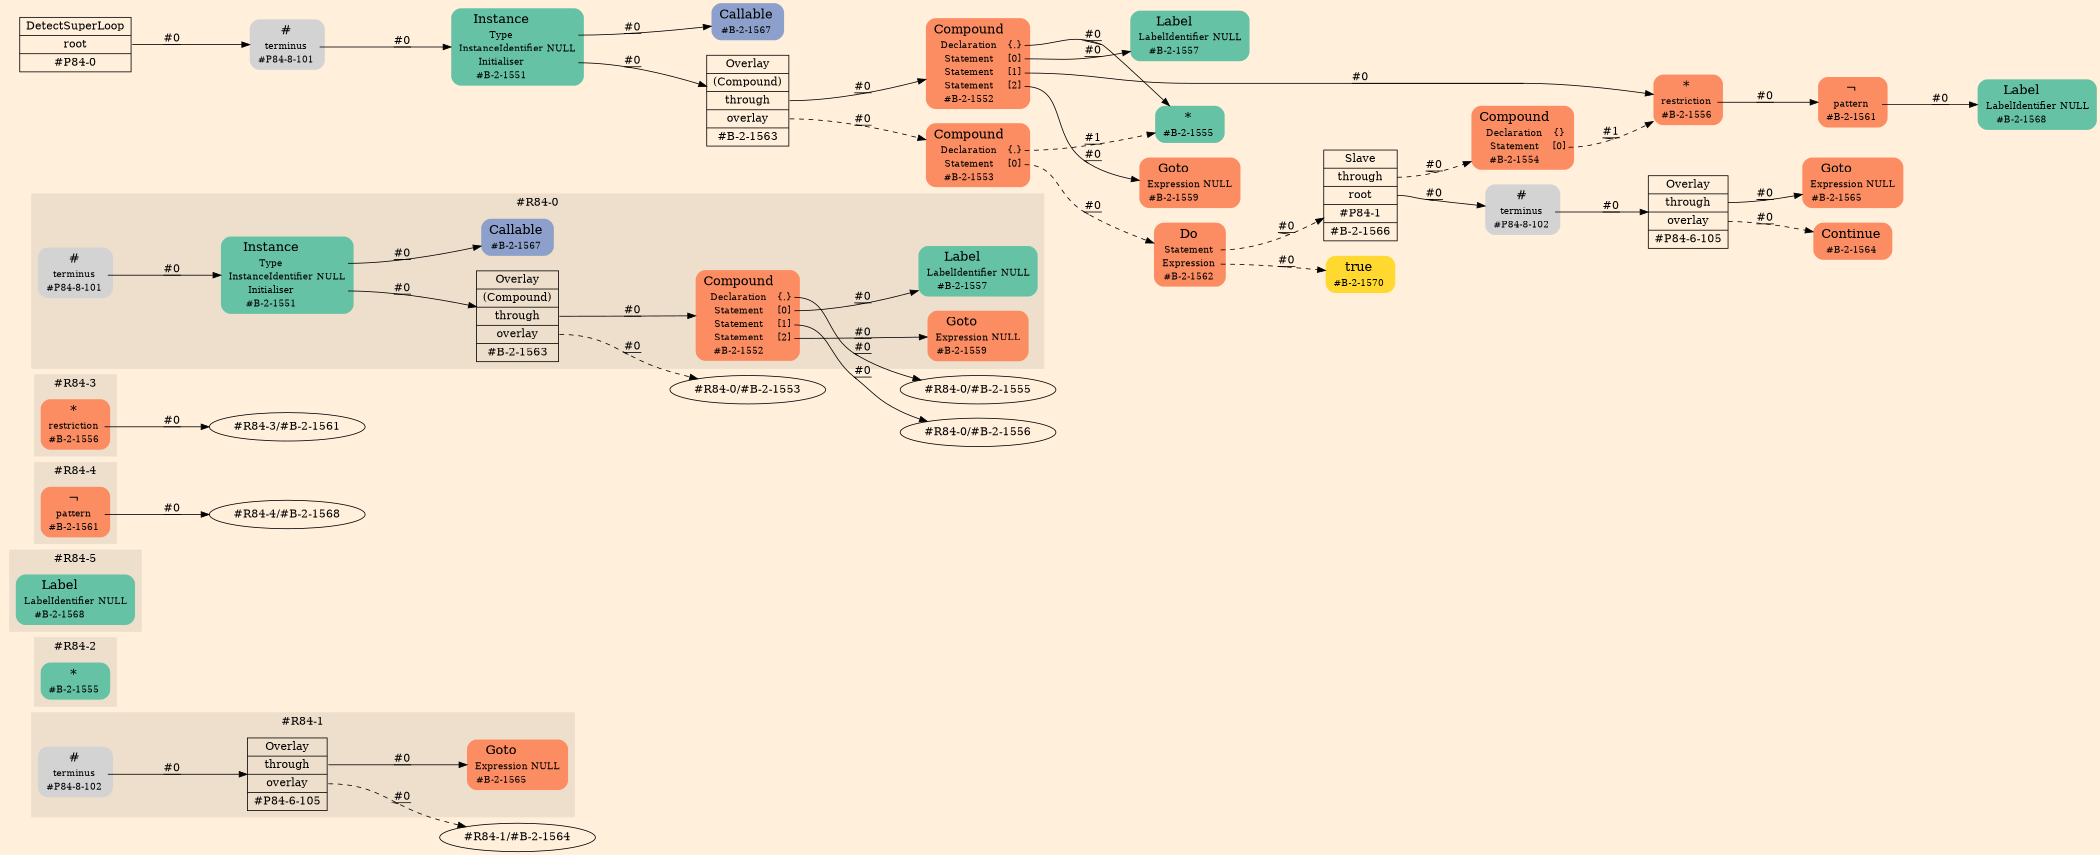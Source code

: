 digraph Inferno {
graph [
rankdir = "LR"
ranksep = 1.0
size = "14,20"
bgcolor = antiquewhite1
color = black
fontcolor = black
];
node [
];
subgraph "cluster#R84-1" {
label = "#R84-1"
style = "filled"
color = antiquewhite2
"#R84-1/#P84-8-102" [
shape = "plaintext"
label = <<TABLE BORDER="0" CELLBORDER="0" CELLSPACING="0">
 <TR>
  <TD><FONT POINT-SIZE="16.0">#</FONT></TD>
  <TD></TD>
 </TR>
 <TR>
  <TD>terminus</TD>
  <TD PORT="port0"></TD>
 </TR>
 <TR>
  <TD>#P84-8-102</TD>
  <TD PORT="port1"></TD>
 </TR>
</TABLE>>
style = "rounded,filled"
fontsize = "12"
];
"#R84-1/#B-2-1565" [
shape = "plaintext"
fillcolor = "/set28/2"
label = <<TABLE BORDER="0" CELLBORDER="0" CELLSPACING="0">
 <TR>
  <TD><FONT POINT-SIZE="16.0">Goto</FONT></TD>
  <TD></TD>
 </TR>
 <TR>
  <TD>Expression</TD>
  <TD PORT="port0">NULL</TD>
 </TR>
 <TR>
  <TD>#B-2-1565</TD>
  <TD PORT="port1"></TD>
 </TR>
</TABLE>>
style = "rounded,filled"
fontsize = "12"
];
"#R84-1/#P84-6-105" [
shape = "record"
fillcolor = antiquewhite2
label = "<fixed> Overlay | <port0> through | <port1> overlay | <port2> #P84-6-105"
style = "filled"
fontsize = "14"
color = black
fontcolor = black
];
}
"#R84-1/#P84-8-102":port0 -> "#R84-1/#P84-6-105" [style="solid"
label = "#0"
decorate = true
color = black
fontcolor = black
];
"#R84-1/#P84-6-105":port0 -> "#R84-1/#B-2-1565" [style="solid"
label = "#0"
decorate = true
color = black
fontcolor = black
];
"#R84-1/#P84-6-105":port1 -> "#R84-1/#B-2-1564" [style="dashed"
label = "#0"
decorate = true
color = black
fontcolor = black
];
subgraph "cluster#R84-2" {
label = "#R84-2"
style = "filled"
color = antiquewhite2
"#R84-2/#B-2-1555" [
shape = "plaintext"
fillcolor = "/set28/1"
label = <<TABLE BORDER="0" CELLBORDER="0" CELLSPACING="0">
 <TR>
  <TD><FONT POINT-SIZE="16.0">*</FONT></TD>
  <TD></TD>
 </TR>
 <TR>
  <TD>#B-2-1555</TD>
  <TD PORT="port0"></TD>
 </TR>
</TABLE>>
style = "rounded,filled"
fontsize = "12"
];
}
subgraph "cluster#R84-5" {
label = "#R84-5"
style = "filled"
color = antiquewhite2
"#R84-5/#B-2-1568" [
shape = "plaintext"
fillcolor = "/set28/1"
label = <<TABLE BORDER="0" CELLBORDER="0" CELLSPACING="0">
 <TR>
  <TD><FONT POINT-SIZE="16.0">Label</FONT></TD>
  <TD></TD>
 </TR>
 <TR>
  <TD>LabelIdentifier</TD>
  <TD PORT="port0">NULL</TD>
 </TR>
 <TR>
  <TD>#B-2-1568</TD>
  <TD PORT="port1"></TD>
 </TR>
</TABLE>>
style = "rounded,filled"
fontsize = "12"
];
}
subgraph "cluster#R84-4" {
label = "#R84-4"
style = "filled"
color = antiquewhite2
"#R84-4/#B-2-1561" [
shape = "plaintext"
fillcolor = "/set28/2"
label = <<TABLE BORDER="0" CELLBORDER="0" CELLSPACING="0">
 <TR>
  <TD><FONT POINT-SIZE="16.0">¬</FONT></TD>
  <TD></TD>
 </TR>
 <TR>
  <TD>pattern</TD>
  <TD PORT="port0"></TD>
 </TR>
 <TR>
  <TD>#B-2-1561</TD>
  <TD PORT="port1"></TD>
 </TR>
</TABLE>>
style = "rounded,filled"
fontsize = "12"
];
}
"#R84-4/#B-2-1561":port0 -> "#R84-4/#B-2-1568" [style="solid"
label = "#0"
decorate = true
color = black
fontcolor = black
];
subgraph "cluster#R84-3" {
label = "#R84-3"
style = "filled"
color = antiquewhite2
"#R84-3/#B-2-1556" [
shape = "plaintext"
fillcolor = "/set28/2"
label = <<TABLE BORDER="0" CELLBORDER="0" CELLSPACING="0">
 <TR>
  <TD><FONT POINT-SIZE="16.0">*</FONT></TD>
  <TD></TD>
 </TR>
 <TR>
  <TD>restriction</TD>
  <TD PORT="port0"></TD>
 </TR>
 <TR>
  <TD>#B-2-1556</TD>
  <TD PORT="port1"></TD>
 </TR>
</TABLE>>
style = "rounded,filled"
fontsize = "12"
];
}
"#R84-3/#B-2-1556":port0 -> "#R84-3/#B-2-1561" [style="solid"
label = "#0"
decorate = true
color = black
fontcolor = black
];
subgraph "cluster#R84-0" {
label = "#R84-0"
style = "filled"
color = antiquewhite2
"#R84-0/#B-2-1559" [
shape = "plaintext"
fillcolor = "/set28/2"
label = <<TABLE BORDER="0" CELLBORDER="0" CELLSPACING="0">
 <TR>
  <TD><FONT POINT-SIZE="16.0">Goto</FONT></TD>
  <TD></TD>
 </TR>
 <TR>
  <TD>Expression</TD>
  <TD PORT="port0">NULL</TD>
 </TR>
 <TR>
  <TD>#B-2-1559</TD>
  <TD PORT="port1"></TD>
 </TR>
</TABLE>>
style = "rounded,filled"
fontsize = "12"
];
"#R84-0/#B-2-1551" [
shape = "plaintext"
fillcolor = "/set28/1"
label = <<TABLE BORDER="0" CELLBORDER="0" CELLSPACING="0">
 <TR>
  <TD><FONT POINT-SIZE="16.0">Instance</FONT></TD>
  <TD></TD>
 </TR>
 <TR>
  <TD>Type</TD>
  <TD PORT="port0"></TD>
 </TR>
 <TR>
  <TD>InstanceIdentifier</TD>
  <TD PORT="port1">NULL</TD>
 </TR>
 <TR>
  <TD>Initialiser</TD>
  <TD PORT="port2"></TD>
 </TR>
 <TR>
  <TD>#B-2-1551</TD>
  <TD PORT="port3"></TD>
 </TR>
</TABLE>>
style = "rounded,filled"
fontsize = "12"
];
"#R84-0/#B-2-1557" [
shape = "plaintext"
fillcolor = "/set28/1"
label = <<TABLE BORDER="0" CELLBORDER="0" CELLSPACING="0">
 <TR>
  <TD><FONT POINT-SIZE="16.0">Label</FONT></TD>
  <TD></TD>
 </TR>
 <TR>
  <TD>LabelIdentifier</TD>
  <TD PORT="port0">NULL</TD>
 </TR>
 <TR>
  <TD>#B-2-1557</TD>
  <TD PORT="port1"></TD>
 </TR>
</TABLE>>
style = "rounded,filled"
fontsize = "12"
];
"#R84-0/#P84-8-101" [
shape = "plaintext"
label = <<TABLE BORDER="0" CELLBORDER="0" CELLSPACING="0">
 <TR>
  <TD><FONT POINT-SIZE="16.0">#</FONT></TD>
  <TD></TD>
 </TR>
 <TR>
  <TD>terminus</TD>
  <TD PORT="port0"></TD>
 </TR>
 <TR>
  <TD>#P84-8-101</TD>
  <TD PORT="port1"></TD>
 </TR>
</TABLE>>
style = "rounded,filled"
fontsize = "12"
];
"#R84-0/#B-2-1552" [
shape = "plaintext"
fillcolor = "/set28/2"
label = <<TABLE BORDER="0" CELLBORDER="0" CELLSPACING="0">
 <TR>
  <TD><FONT POINT-SIZE="16.0">Compound</FONT></TD>
  <TD></TD>
 </TR>
 <TR>
  <TD>Declaration</TD>
  <TD PORT="port0">{.}</TD>
 </TR>
 <TR>
  <TD>Statement</TD>
  <TD PORT="port1">[0]</TD>
 </TR>
 <TR>
  <TD>Statement</TD>
  <TD PORT="port2">[1]</TD>
 </TR>
 <TR>
  <TD>Statement</TD>
  <TD PORT="port3">[2]</TD>
 </TR>
 <TR>
  <TD>#B-2-1552</TD>
  <TD PORT="port4"></TD>
 </TR>
</TABLE>>
style = "rounded,filled"
fontsize = "12"
];
"#R84-0/#B-2-1567" [
shape = "plaintext"
fillcolor = "/set28/3"
label = <<TABLE BORDER="0" CELLBORDER="0" CELLSPACING="0">
 <TR>
  <TD><FONT POINT-SIZE="16.0">Callable</FONT></TD>
  <TD></TD>
 </TR>
 <TR>
  <TD>#B-2-1567</TD>
  <TD PORT="port0"></TD>
 </TR>
</TABLE>>
style = "rounded,filled"
fontsize = "12"
];
"#R84-0/#B-2-1563" [
shape = "record"
fillcolor = antiquewhite2
label = "<fixed> Overlay | <port0> (Compound) | <port1> through | <port2> overlay | <port3> #B-2-1563"
style = "filled"
fontsize = "14"
color = black
fontcolor = black
];
}
"#R84-0/#B-2-1551":port0 -> "#R84-0/#B-2-1567" [style="solid"
label = "#0"
decorate = true
color = black
fontcolor = black
];
"#R84-0/#B-2-1551":port2 -> "#R84-0/#B-2-1563" [style="solid"
label = "#0"
decorate = true
color = black
fontcolor = black
];
"#R84-0/#P84-8-101":port0 -> "#R84-0/#B-2-1551" [style="solid"
label = "#0"
decorate = true
color = black
fontcolor = black
];
"#R84-0/#B-2-1552":port0 -> "#R84-0/#B-2-1555" [style="solid"
label = "#0"
decorate = true
color = black
fontcolor = black
];
"#R84-0/#B-2-1552":port1 -> "#R84-0/#B-2-1557" [style="solid"
label = "#0"
decorate = true
color = black
fontcolor = black
];
"#R84-0/#B-2-1552":port2 -> "#R84-0/#B-2-1556" [style="solid"
label = "#0"
decorate = true
color = black
fontcolor = black
];
"#R84-0/#B-2-1552":port3 -> "#R84-0/#B-2-1559" [style="solid"
label = "#0"
decorate = true
color = black
fontcolor = black
];
"#R84-0/#B-2-1563":port1 -> "#R84-0/#B-2-1552" [style="solid"
label = "#0"
decorate = true
color = black
fontcolor = black
];
"#R84-0/#B-2-1563":port2 -> "#R84-0/#B-2-1553" [style="dashed"
label = "#0"
decorate = true
color = black
fontcolor = black
];
"CR#P84-0" [
shape = "record"
fillcolor = antiquewhite1
label = "<fixed> DetectSuperLoop | <port0> root | <port1> #P84-0"
style = "filled"
fontsize = "14"
color = black
fontcolor = black
];
"#P84-8-101" [
shape = "plaintext"
label = <<TABLE BORDER="0" CELLBORDER="0" CELLSPACING="0">
 <TR>
  <TD><FONT POINT-SIZE="16.0">#</FONT></TD>
  <TD></TD>
 </TR>
 <TR>
  <TD>terminus</TD>
  <TD PORT="port0"></TD>
 </TR>
 <TR>
  <TD>#P84-8-101</TD>
  <TD PORT="port1"></TD>
 </TR>
</TABLE>>
style = "rounded,filled"
fontsize = "12"
];
"#B-2-1551" [
shape = "plaintext"
fillcolor = "/set28/1"
label = <<TABLE BORDER="0" CELLBORDER="0" CELLSPACING="0">
 <TR>
  <TD><FONT POINT-SIZE="16.0">Instance</FONT></TD>
  <TD></TD>
 </TR>
 <TR>
  <TD>Type</TD>
  <TD PORT="port0"></TD>
 </TR>
 <TR>
  <TD>InstanceIdentifier</TD>
  <TD PORT="port1">NULL</TD>
 </TR>
 <TR>
  <TD>Initialiser</TD>
  <TD PORT="port2"></TD>
 </TR>
 <TR>
  <TD>#B-2-1551</TD>
  <TD PORT="port3"></TD>
 </TR>
</TABLE>>
style = "rounded,filled"
fontsize = "12"
];
"#B-2-1567" [
shape = "plaintext"
fillcolor = "/set28/3"
label = <<TABLE BORDER="0" CELLBORDER="0" CELLSPACING="0">
 <TR>
  <TD><FONT POINT-SIZE="16.0">Callable</FONT></TD>
  <TD></TD>
 </TR>
 <TR>
  <TD>#B-2-1567</TD>
  <TD PORT="port0"></TD>
 </TR>
</TABLE>>
style = "rounded,filled"
fontsize = "12"
];
"#B-2-1563" [
shape = "record"
fillcolor = antiquewhite1
label = "<fixed> Overlay | <port0> (Compound) | <port1> through | <port2> overlay | <port3> #B-2-1563"
style = "filled"
fontsize = "14"
color = black
fontcolor = black
];
"#B-2-1552" [
shape = "plaintext"
fillcolor = "/set28/2"
label = <<TABLE BORDER="0" CELLBORDER="0" CELLSPACING="0">
 <TR>
  <TD><FONT POINT-SIZE="16.0">Compound</FONT></TD>
  <TD></TD>
 </TR>
 <TR>
  <TD>Declaration</TD>
  <TD PORT="port0">{.}</TD>
 </TR>
 <TR>
  <TD>Statement</TD>
  <TD PORT="port1">[0]</TD>
 </TR>
 <TR>
  <TD>Statement</TD>
  <TD PORT="port2">[1]</TD>
 </TR>
 <TR>
  <TD>Statement</TD>
  <TD PORT="port3">[2]</TD>
 </TR>
 <TR>
  <TD>#B-2-1552</TD>
  <TD PORT="port4"></TD>
 </TR>
</TABLE>>
style = "rounded,filled"
fontsize = "12"
];
"#B-2-1555" [
shape = "plaintext"
fillcolor = "/set28/1"
label = <<TABLE BORDER="0" CELLBORDER="0" CELLSPACING="0">
 <TR>
  <TD><FONT POINT-SIZE="16.0">*</FONT></TD>
  <TD></TD>
 </TR>
 <TR>
  <TD>#B-2-1555</TD>
  <TD PORT="port0"></TD>
 </TR>
</TABLE>>
style = "rounded,filled"
fontsize = "12"
];
"#B-2-1557" [
shape = "plaintext"
fillcolor = "/set28/1"
label = <<TABLE BORDER="0" CELLBORDER="0" CELLSPACING="0">
 <TR>
  <TD><FONT POINT-SIZE="16.0">Label</FONT></TD>
  <TD></TD>
 </TR>
 <TR>
  <TD>LabelIdentifier</TD>
  <TD PORT="port0">NULL</TD>
 </TR>
 <TR>
  <TD>#B-2-1557</TD>
  <TD PORT="port1"></TD>
 </TR>
</TABLE>>
style = "rounded,filled"
fontsize = "12"
];
"#B-2-1556" [
shape = "plaintext"
fillcolor = "/set28/2"
label = <<TABLE BORDER="0" CELLBORDER="0" CELLSPACING="0">
 <TR>
  <TD><FONT POINT-SIZE="16.0">*</FONT></TD>
  <TD></TD>
 </TR>
 <TR>
  <TD>restriction</TD>
  <TD PORT="port0"></TD>
 </TR>
 <TR>
  <TD>#B-2-1556</TD>
  <TD PORT="port1"></TD>
 </TR>
</TABLE>>
style = "rounded,filled"
fontsize = "12"
];
"#B-2-1561" [
shape = "plaintext"
fillcolor = "/set28/2"
label = <<TABLE BORDER="0" CELLBORDER="0" CELLSPACING="0">
 <TR>
  <TD><FONT POINT-SIZE="16.0">¬</FONT></TD>
  <TD></TD>
 </TR>
 <TR>
  <TD>pattern</TD>
  <TD PORT="port0"></TD>
 </TR>
 <TR>
  <TD>#B-2-1561</TD>
  <TD PORT="port1"></TD>
 </TR>
</TABLE>>
style = "rounded,filled"
fontsize = "12"
];
"#B-2-1568" [
shape = "plaintext"
fillcolor = "/set28/1"
label = <<TABLE BORDER="0" CELLBORDER="0" CELLSPACING="0">
 <TR>
  <TD><FONT POINT-SIZE="16.0">Label</FONT></TD>
  <TD></TD>
 </TR>
 <TR>
  <TD>LabelIdentifier</TD>
  <TD PORT="port0">NULL</TD>
 </TR>
 <TR>
  <TD>#B-2-1568</TD>
  <TD PORT="port1"></TD>
 </TR>
</TABLE>>
style = "rounded,filled"
fontsize = "12"
];
"#B-2-1559" [
shape = "plaintext"
fillcolor = "/set28/2"
label = <<TABLE BORDER="0" CELLBORDER="0" CELLSPACING="0">
 <TR>
  <TD><FONT POINT-SIZE="16.0">Goto</FONT></TD>
  <TD></TD>
 </TR>
 <TR>
  <TD>Expression</TD>
  <TD PORT="port0">NULL</TD>
 </TR>
 <TR>
  <TD>#B-2-1559</TD>
  <TD PORT="port1"></TD>
 </TR>
</TABLE>>
style = "rounded,filled"
fontsize = "12"
];
"#B-2-1553" [
shape = "plaintext"
fillcolor = "/set28/2"
label = <<TABLE BORDER="0" CELLBORDER="0" CELLSPACING="0">
 <TR>
  <TD><FONT POINT-SIZE="16.0">Compound</FONT></TD>
  <TD></TD>
 </TR>
 <TR>
  <TD>Declaration</TD>
  <TD PORT="port0">{.}</TD>
 </TR>
 <TR>
  <TD>Statement</TD>
  <TD PORT="port1">[0]</TD>
 </TR>
 <TR>
  <TD>#B-2-1553</TD>
  <TD PORT="port2"></TD>
 </TR>
</TABLE>>
style = "rounded,filled"
fontsize = "12"
];
"#B-2-1562" [
shape = "plaintext"
fillcolor = "/set28/2"
label = <<TABLE BORDER="0" CELLBORDER="0" CELLSPACING="0">
 <TR>
  <TD><FONT POINT-SIZE="16.0">Do</FONT></TD>
  <TD></TD>
 </TR>
 <TR>
  <TD>Statement</TD>
  <TD PORT="port0"></TD>
 </TR>
 <TR>
  <TD>Expression</TD>
  <TD PORT="port1"></TD>
 </TR>
 <TR>
  <TD>#B-2-1562</TD>
  <TD PORT="port2"></TD>
 </TR>
</TABLE>>
style = "rounded,filled"
fontsize = "12"
];
"#B-2-1566" [
shape = "record"
fillcolor = antiquewhite1
label = "<fixed> Slave | <port0> through | <port1> root | <port2> #P84-1 | <port3> #B-2-1566"
style = "filled"
fontsize = "14"
color = black
fontcolor = black
];
"#B-2-1554" [
shape = "plaintext"
fillcolor = "/set28/2"
label = <<TABLE BORDER="0" CELLBORDER="0" CELLSPACING="0">
 <TR>
  <TD><FONT POINT-SIZE="16.0">Compound</FONT></TD>
  <TD></TD>
 </TR>
 <TR>
  <TD>Declaration</TD>
  <TD PORT="port0">{}</TD>
 </TR>
 <TR>
  <TD>Statement</TD>
  <TD PORT="port1">[0]</TD>
 </TR>
 <TR>
  <TD>#B-2-1554</TD>
  <TD PORT="port2"></TD>
 </TR>
</TABLE>>
style = "rounded,filled"
fontsize = "12"
];
"#P84-8-102" [
shape = "plaintext"
label = <<TABLE BORDER="0" CELLBORDER="0" CELLSPACING="0">
 <TR>
  <TD><FONT POINT-SIZE="16.0">#</FONT></TD>
  <TD></TD>
 </TR>
 <TR>
  <TD>terminus</TD>
  <TD PORT="port0"></TD>
 </TR>
 <TR>
  <TD>#P84-8-102</TD>
  <TD PORT="port1"></TD>
 </TR>
</TABLE>>
style = "rounded,filled"
fontsize = "12"
];
"#P84-6-105" [
shape = "record"
fillcolor = antiquewhite1
label = "<fixed> Overlay | <port0> through | <port1> overlay | <port2> #P84-6-105"
style = "filled"
fontsize = "14"
color = black
fontcolor = black
];
"#B-2-1565" [
shape = "plaintext"
fillcolor = "/set28/2"
label = <<TABLE BORDER="0" CELLBORDER="0" CELLSPACING="0">
 <TR>
  <TD><FONT POINT-SIZE="16.0">Goto</FONT></TD>
  <TD></TD>
 </TR>
 <TR>
  <TD>Expression</TD>
  <TD PORT="port0">NULL</TD>
 </TR>
 <TR>
  <TD>#B-2-1565</TD>
  <TD PORT="port1"></TD>
 </TR>
</TABLE>>
style = "rounded,filled"
fontsize = "12"
];
"#B-2-1564" [
shape = "plaintext"
fillcolor = "/set28/2"
label = <<TABLE BORDER="0" CELLBORDER="0" CELLSPACING="0">
 <TR>
  <TD><FONT POINT-SIZE="16.0">Continue</FONT></TD>
  <TD></TD>
 </TR>
 <TR>
  <TD>#B-2-1564</TD>
  <TD PORT="port0"></TD>
 </TR>
</TABLE>>
style = "rounded,filled"
fontsize = "12"
];
"#B-2-1570" [
shape = "plaintext"
fillcolor = "/set28/6"
label = <<TABLE BORDER="0" CELLBORDER="0" CELLSPACING="0">
 <TR>
  <TD><FONT POINT-SIZE="16.0">true</FONT></TD>
  <TD></TD>
 </TR>
 <TR>
  <TD>#B-2-1570</TD>
  <TD PORT="port0"></TD>
 </TR>
</TABLE>>
style = "rounded,filled"
fontsize = "12"
];
"CR#P84-0":port0 -> "#P84-8-101" [style="solid"
label = "#0"
decorate = true
color = black
fontcolor = black
];
"#P84-8-101":port0 -> "#B-2-1551" [style="solid"
label = "#0"
decorate = true
color = black
fontcolor = black
];
"#B-2-1551":port0 -> "#B-2-1567" [style="solid"
label = "#0"
decorate = true
color = black
fontcolor = black
];
"#B-2-1551":port2 -> "#B-2-1563" [style="solid"
label = "#0"
decorate = true
color = black
fontcolor = black
];
"#B-2-1563":port1 -> "#B-2-1552" [style="solid"
label = "#0"
decorate = true
color = black
fontcolor = black
];
"#B-2-1563":port2 -> "#B-2-1553" [style="dashed"
label = "#0"
decorate = true
color = black
fontcolor = black
];
"#B-2-1552":port0 -> "#B-2-1555" [style="solid"
label = "#0"
decorate = true
color = black
fontcolor = black
];
"#B-2-1552":port1 -> "#B-2-1557" [style="solid"
label = "#0"
decorate = true
color = black
fontcolor = black
];
"#B-2-1552":port2 -> "#B-2-1556" [style="solid"
label = "#0"
decorate = true
color = black
fontcolor = black
];
"#B-2-1552":port3 -> "#B-2-1559" [style="solid"
label = "#0"
decorate = true
color = black
fontcolor = black
];
"#B-2-1556":port0 -> "#B-2-1561" [style="solid"
label = "#0"
decorate = true
color = black
fontcolor = black
];
"#B-2-1561":port0 -> "#B-2-1568" [style="solid"
label = "#0"
decorate = true
color = black
fontcolor = black
];
"#B-2-1553":port0 -> "#B-2-1555" [style="dashed"
label = "#1"
decorate = true
color = black
fontcolor = black
];
"#B-2-1553":port1 -> "#B-2-1562" [style="dashed"
label = "#0"
decorate = true
color = black
fontcolor = black
];
"#B-2-1562":port0 -> "#B-2-1566" [style="dashed"
label = "#0"
decorate = true
color = black
fontcolor = black
];
"#B-2-1562":port1 -> "#B-2-1570" [style="dashed"
label = "#0"
decorate = true
color = black
fontcolor = black
];
"#B-2-1566":port0 -> "#B-2-1554" [style="dashed"
label = "#0"
decorate = true
color = black
fontcolor = black
];
"#B-2-1566":port1 -> "#P84-8-102" [style="solid"
label = "#0"
decorate = true
color = black
fontcolor = black
];
"#B-2-1554":port1 -> "#B-2-1556" [style="dashed"
label = "#1"
decorate = true
color = black
fontcolor = black
];
"#P84-8-102":port0 -> "#P84-6-105" [style="solid"
label = "#0"
decorate = true
color = black
fontcolor = black
];
"#P84-6-105":port0 -> "#B-2-1565" [style="solid"
label = "#0"
decorate = true
color = black
fontcolor = black
];
"#P84-6-105":port1 -> "#B-2-1564" [style="dashed"
label = "#0"
decorate = true
color = black
fontcolor = black
];
}
